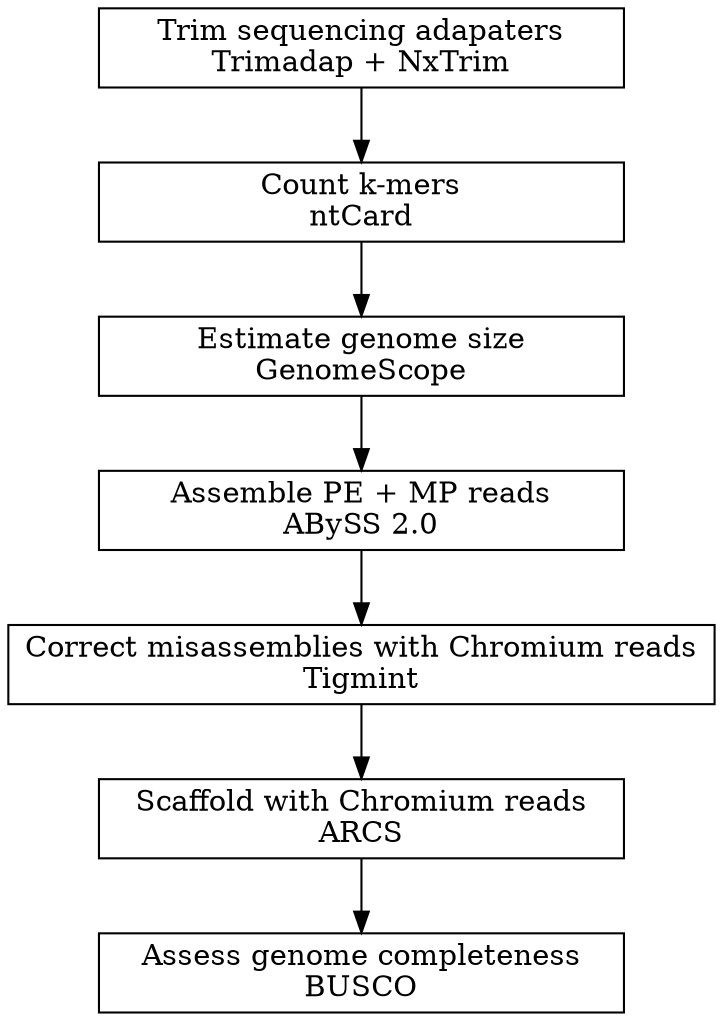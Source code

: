 digraph {
node [shape="rectangle" width="3.5in"]

trim [label="Trim sequencing adapaters\nTrimadap + NxTrim"]
ntcard [label="Count k-mers\nntCard"]
genomescope [label="Estimate genome size\nGenomeScope"]
abyss [label="Assemble PE + MP reads\nABySS 2.0"]
tigmint [label="Correct misassemblies with Chromium reads\nTigmint"]
arcs [label="Scaffold with Chromium reads\nARCS"]
busco [label="Assess genome completeness\nBUSCO"]

trim -> ntcard -> genomescope -> abyss -> tigmint -> arcs -> busco
}

